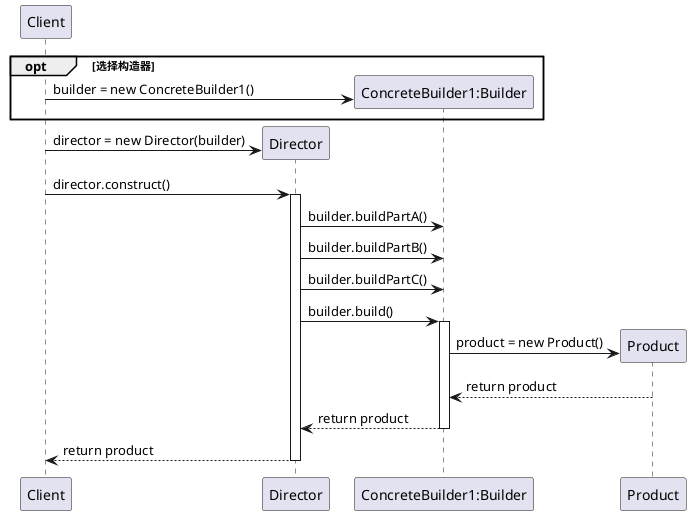 @startuml sequence

participant Client
participant Director
participant "ConcreteBuilder1:Builder" as ConcreteBuilder1
participant Product

opt 选择构造器
create ConcreteBuilder1
Client -> ConcreteBuilder1 : builder = new ConcreteBuilder1()
end

create Director
Client -> Director : director = new Director(builder)

Client -> Director : director.construct()
activate Director
Director -> ConcreteBuilder1 : builder.buildPartA()
Director -> ConcreteBuilder1 : builder.buildPartB()
Director -> ConcreteBuilder1 : builder.buildPartC()
Director -> ConcreteBuilder1 : builder.build()
create Product
activate ConcreteBuilder1
ConcreteBuilder1 -> Product : product = new Product()
Product --> ConcreteBuilder1 : return product
ConcreteBuilder1 --> Director : return product
deactivate ConcreteBuilder1
Director --> Client : return product
deactivate Director

@enduml